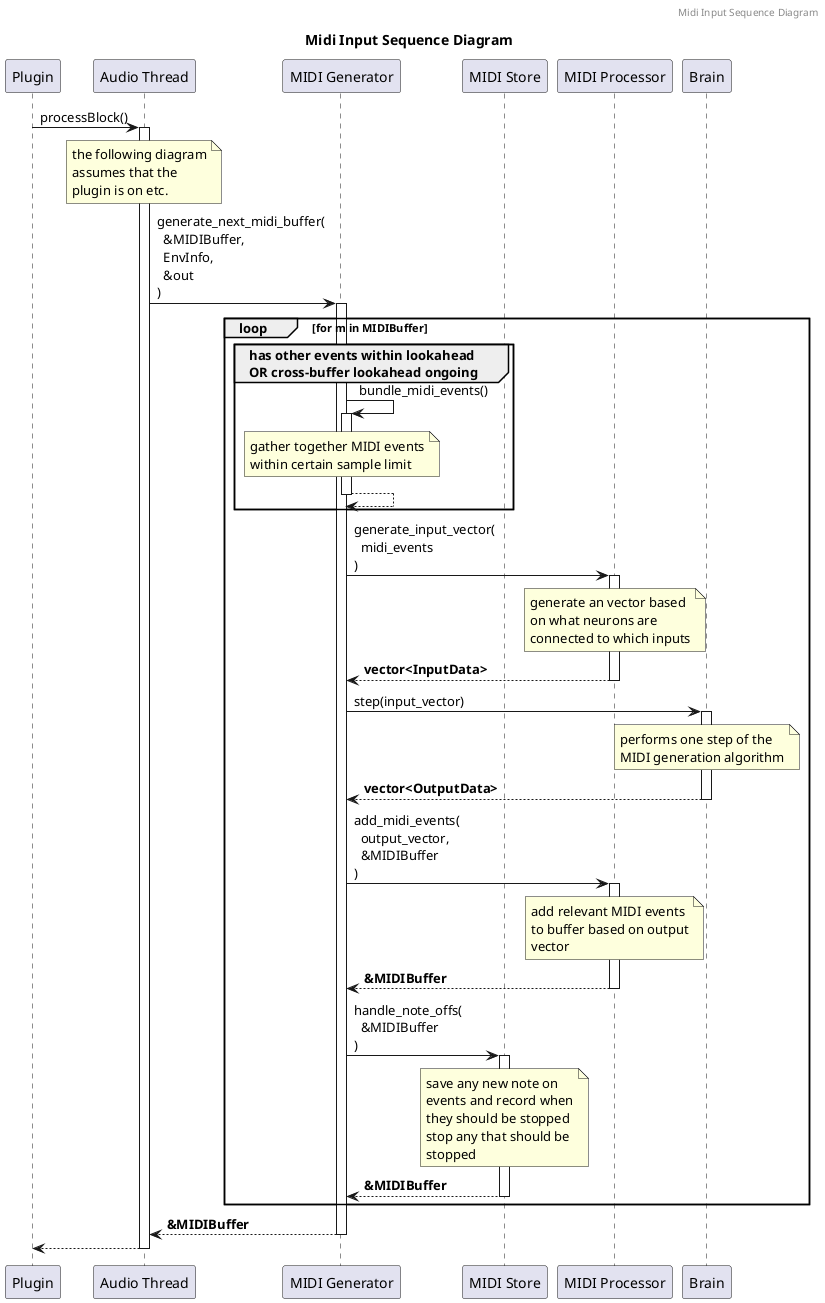 ' midi-input-sequence-diagram.plantuml
' Copyright (C) 2020 Ben Tilley <targansaikhan@gmail.com>
'
' Distributed under terms of the MIT license.

@startuml

header Midi Input Sequence Diagram
title Midi Input Sequence Diagram

participant "Plugin"
participant "Audio Thread" as Audio
participant "MIDI Generator" as Generator
participant "MIDI Store" as Store
participant "MIDI Processor" as MIDIProc
participant "Brain" as Brain

Plugin -> Audio : processBlock()
note over Audio : the following diagram\nassumes that the\nplugin is on etc.
activate Audio
Audio -> Generator : generate_next_midi_buffer(\n  &MIDIBuffer,\n  EnvInfo,\n  &out\n)
activate Generator
loop for m in MIDIBuffer
  group has other events within lookahead\nOR cross-buffer lookahead ongoing
    Generator -> Generator : bundle_midi_events()
    activate Generator
    note over Generator : gather together MIDI events\nwithin certain sample limit
    return
  end
  Generator -> MIDIProc : generate_input_vector(\n  midi_events\n)
  activate MIDIProc
  note over MIDIProc : generate an vector based\non what neurons are\nconnected to which inputs
  return **vector<InputData>**
  Generator -> Brain : step(input_vector)
  activate Brain
  note over Brain : performs one step of the\nMIDI generation algorithm
  return **vector<OutputData>**
  Generator -> MIDIProc : add_midi_events(\n  output_vector,\n  &MIDIBuffer\n)
  activate MIDIProc
  note over MIDIProc : add relevant MIDI events\nto buffer based on output\nvector
  return **&MIDIBuffer**
  Generator -> Store : handle_note_offs(\n  &MIDIBuffer\n)
  activate Store
  note over Store : save any new note on\nevents and record when\nthey should be stopped\nstop any that should be\nstopped
  return **&MIDIBuffer**
end
return **&MIDIBuffer**
return
@enduml
